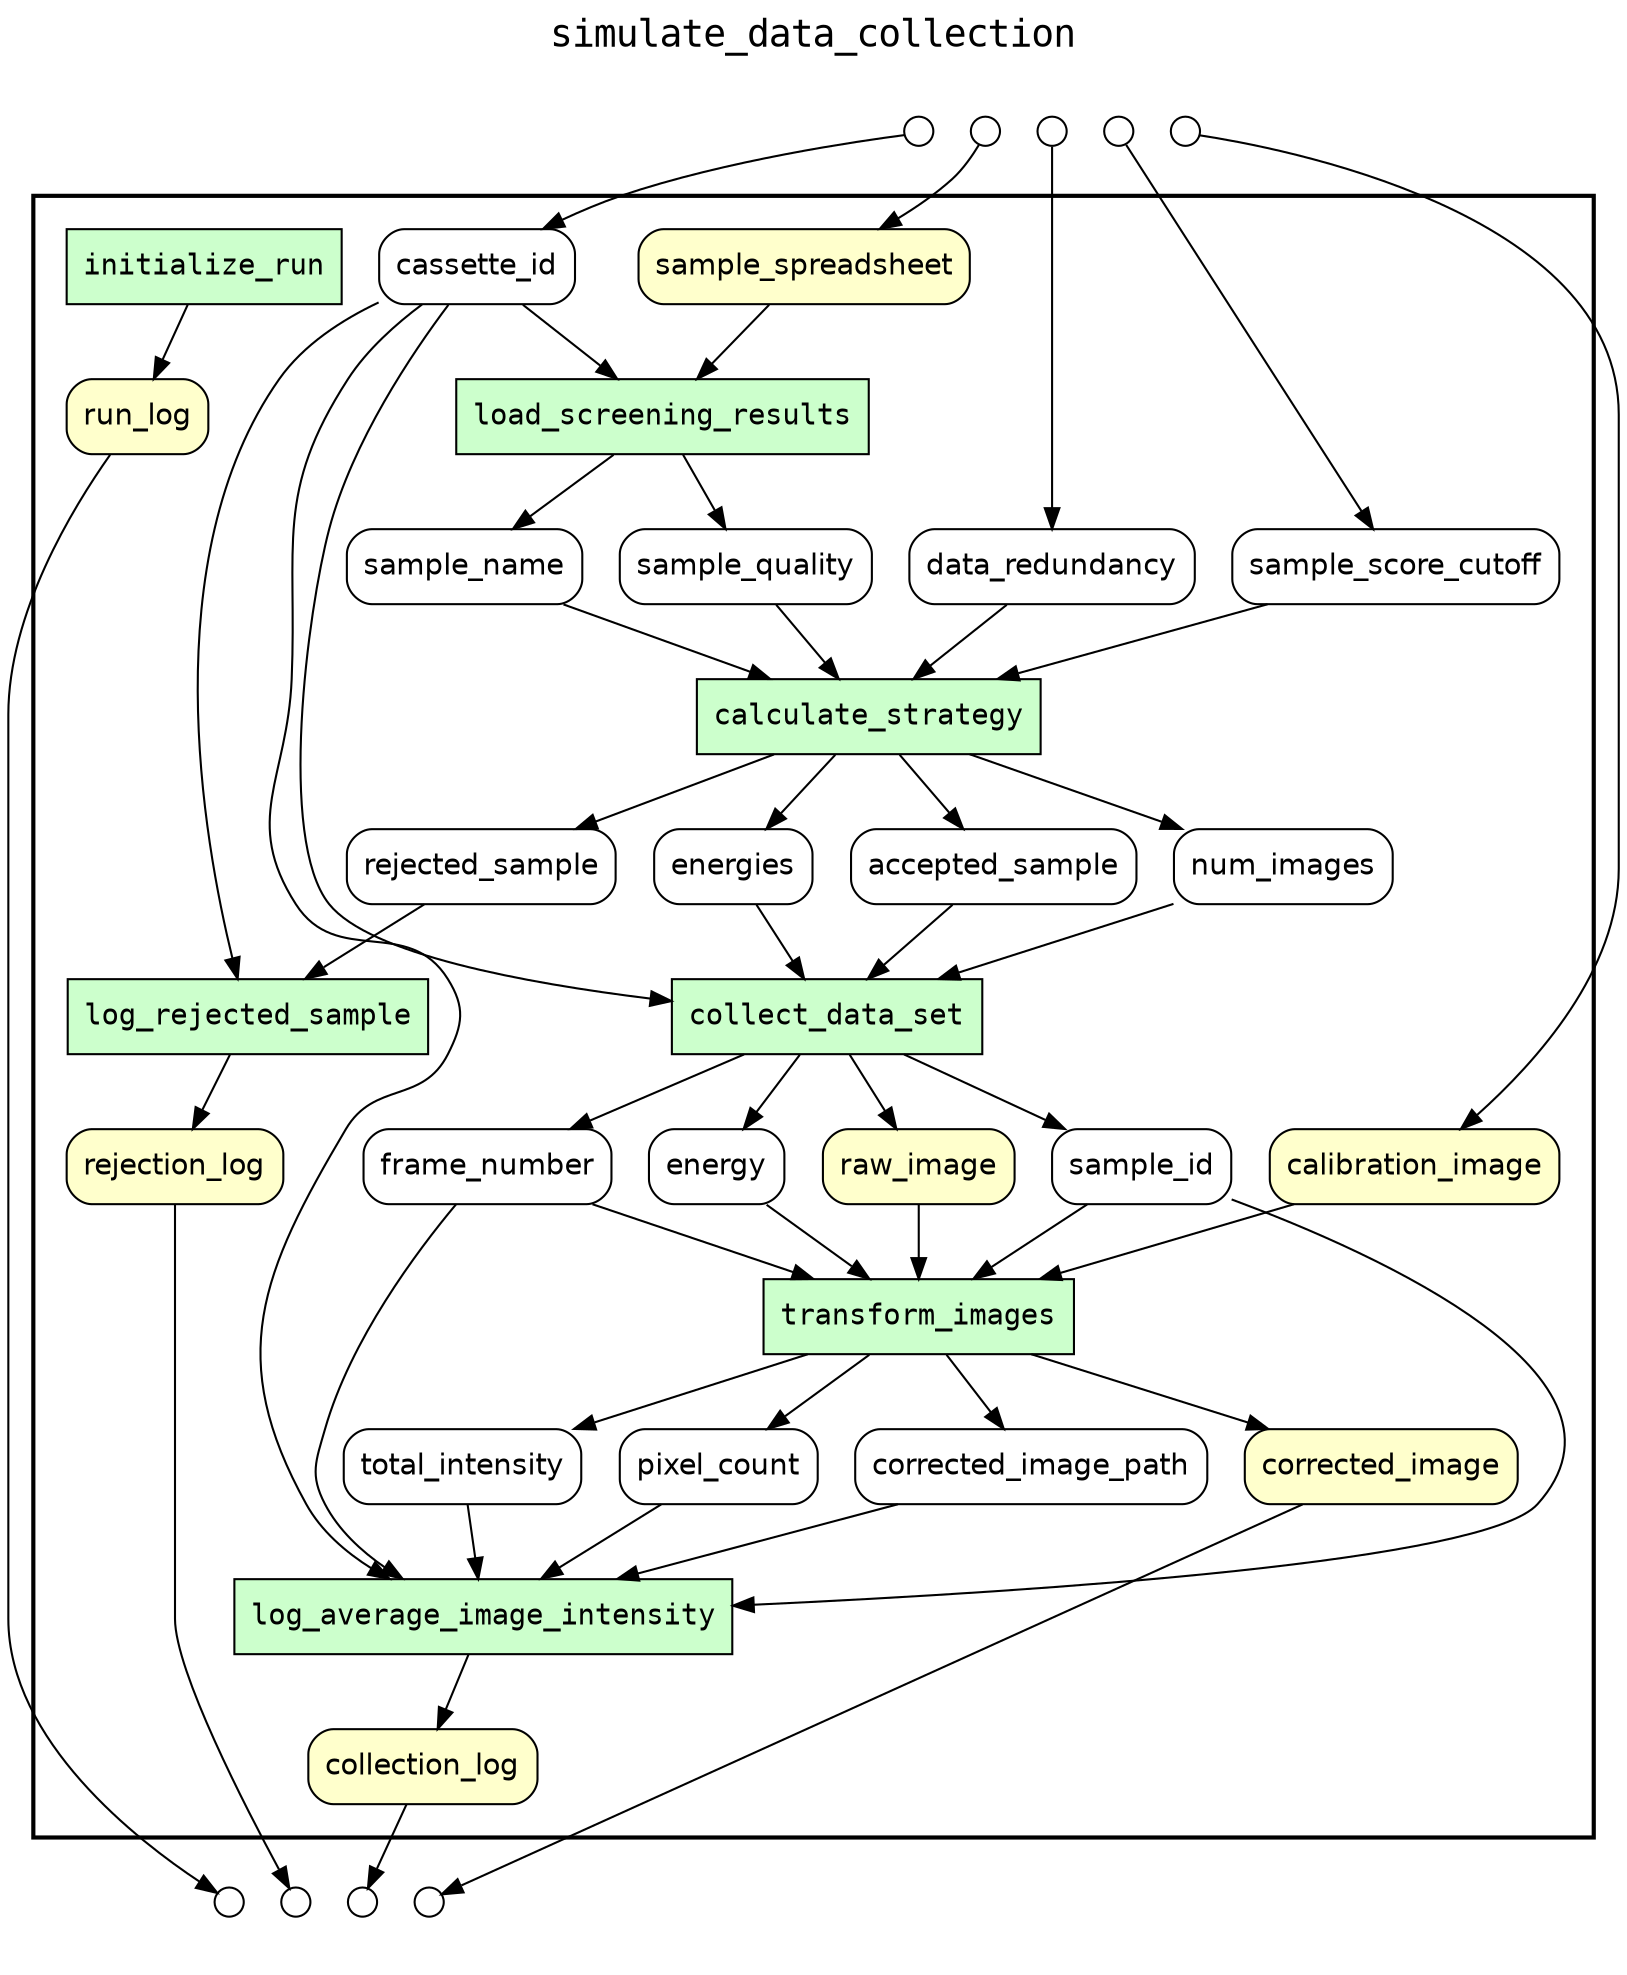 
digraph yw_data_view {
rankdir=TB
fontname=Courier; fontsize=18; labelloc=t
label="simulate_data_collection"
subgraph cluster_workflow { label=""; color=black; penwidth=2
subgraph cluster_workflow_inner { label=""; color=white
node[shape=box style="filled" fillcolor="#CCFFCC" peripheries=1 fontname=Courier]
initialize_run
load_screening_results
calculate_strategy
log_rejected_sample
collect_data_set
transform_images
log_average_image_intensity
node[shape=box style="filled" fillcolor="#CCFFCC" peripheries=1 fontname=Courier]
node[shape=box style="rounded,filled" fillcolor="#FFFFCC" peripheries=1 fontname=Helvetica]
run_log
sample_spreadsheet
rejection_log
raw_image
calibration_image
corrected_image
collection_log
node[shape=box style="rounded,filled" fillcolor="#FFFFFF" peripheries=1 fontname=Helvetica]
cassette_id
sample_name
sample_quality
sample_score_cutoff
data_redundancy
accepted_sample
rejected_sample
num_images
energies
sample_id
energy
frame_number
corrected_image_path
total_intensity
pixel_count
}}
subgraph cluster_inflows { label=""; color=white; penwidth=2
subgraph cluster_inflows_inner { label=""; color=white
node[shape=circle fillcolor="#FFFFFF" peripheries=1 width=0.2]
data_redundancy_inflow [label=""]
sample_score_cutoff_inflow [label=""]
cassette_id_inflow [label=""]
calibration_image_inflow [label=""]
sample_spreadsheet_inflow [label=""]
}}
subgraph cluster_outflows { label=""; color=white; penwidth=2
subgraph cluster_outflows_inner { label=""; color=white
node[shape=circle fillcolor="#FFFFFF" peripheries=1 width=0.2]
collection_log_outflow [label=""]
corrected_image_outflow [label=""]
rejection_log_outflow [label=""]
run_log_outflow [label=""]
}}
cassette_id -> load_screening_results
cassette_id -> log_rejected_sample
cassette_id -> collect_data_set
cassette_id -> log_average_image_intensity
sample_spreadsheet -> load_screening_results
sample_name -> calculate_strategy
sample_quality -> calculate_strategy
sample_score_cutoff -> calculate_strategy
data_redundancy -> calculate_strategy
accepted_sample -> collect_data_set
rejected_sample -> log_rejected_sample
num_images -> collect_data_set
energies -> collect_data_set
sample_id -> transform_images
sample_id -> log_average_image_intensity
energy -> transform_images
frame_number -> transform_images
frame_number -> log_average_image_intensity
raw_image -> transform_images
calibration_image -> transform_images
corrected_image_path -> log_average_image_intensity
total_intensity -> log_average_image_intensity
pixel_count -> log_average_image_intensity
initialize_run -> run_log
load_screening_results -> sample_name
load_screening_results -> sample_quality
calculate_strategy -> accepted_sample
calculate_strategy -> rejected_sample
calculate_strategy -> num_images
calculate_strategy -> energies
log_rejected_sample -> rejection_log
collect_data_set -> sample_id
collect_data_set -> energy
collect_data_set -> frame_number
collect_data_set -> raw_image
transform_images -> corrected_image
transform_images -> corrected_image_path
transform_images -> total_intensity
transform_images -> pixel_count
log_average_image_intensity -> collection_log
data_redundancy_inflow -> data_redundancy
sample_score_cutoff_inflow -> sample_score_cutoff
cassette_id_inflow -> cassette_id
calibration_image_inflow -> calibration_image
sample_spreadsheet_inflow -> sample_spreadsheet
collection_log -> collection_log_outflow
corrected_image -> corrected_image_outflow
rejection_log -> rejection_log_outflow
run_log -> run_log_outflow
}

